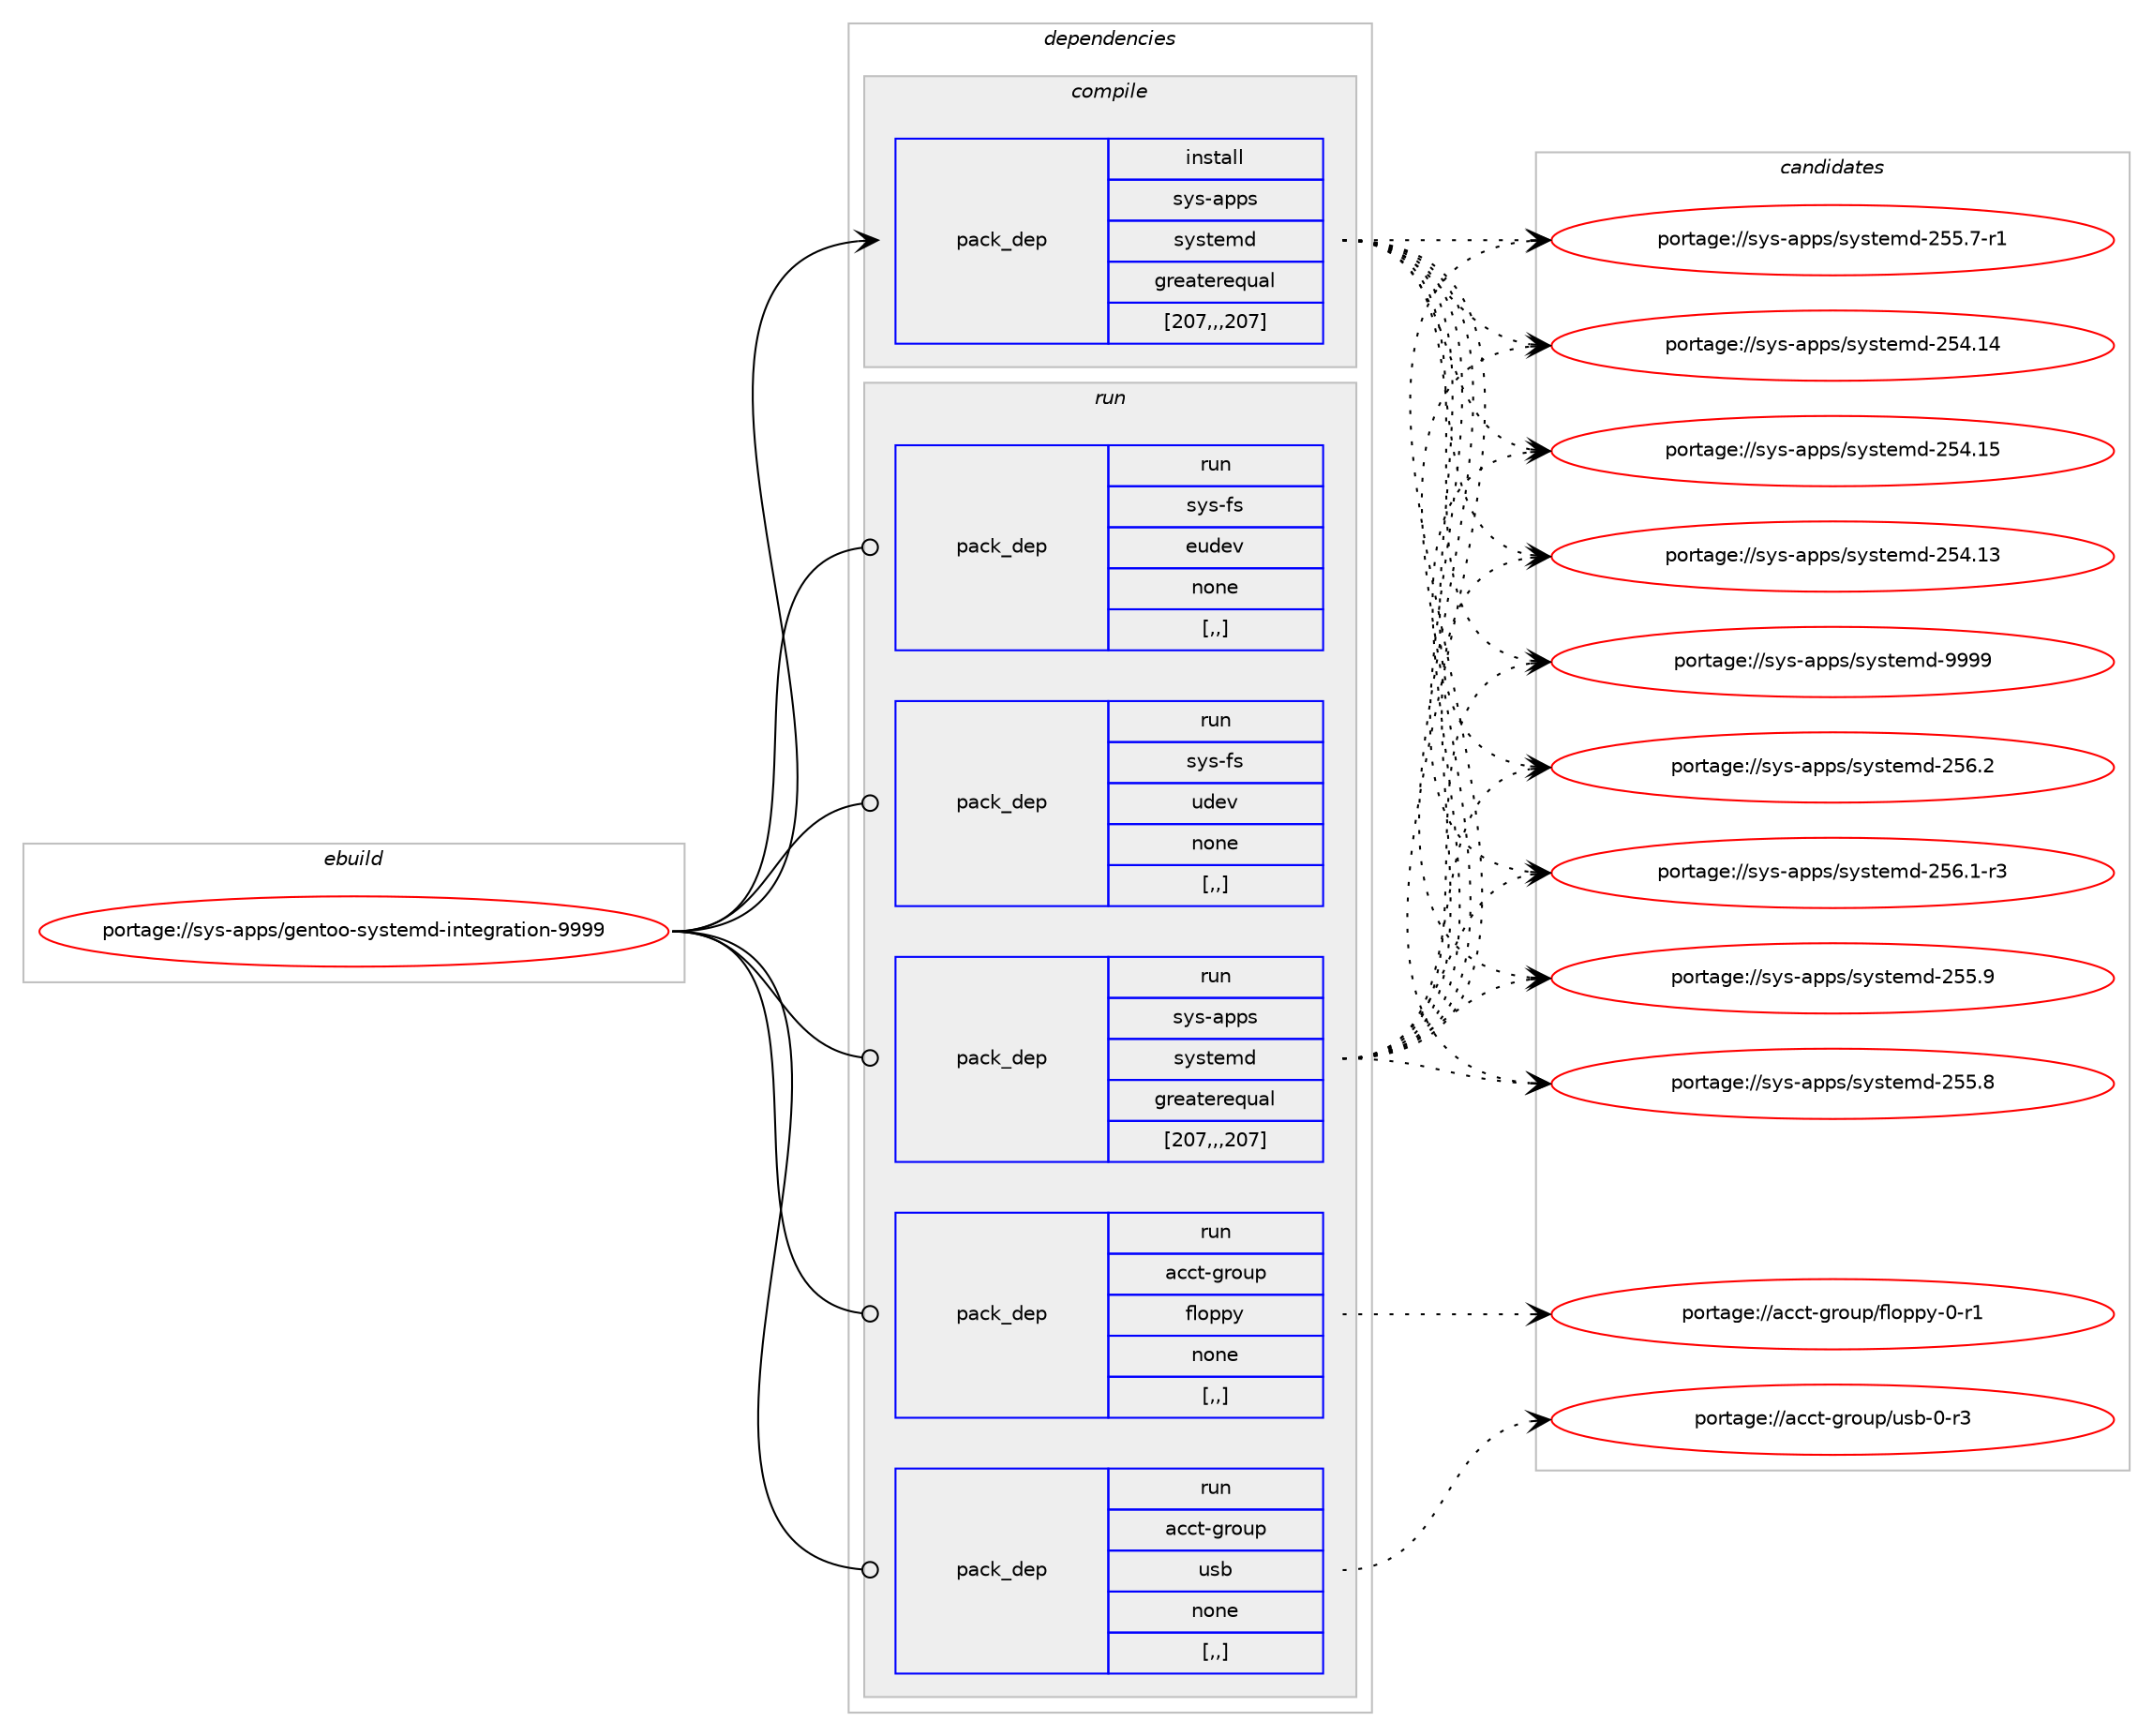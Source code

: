 digraph prolog {

# *************
# Graph options
# *************

newrank=true;
concentrate=true;
compound=true;
graph [rankdir=LR,fontname=Helvetica,fontsize=10,ranksep=1.5];#, ranksep=2.5, nodesep=0.2];
edge  [arrowhead=vee];
node  [fontname=Helvetica,fontsize=10];

# **********
# The ebuild
# **********

subgraph cluster_leftcol {
color=gray;
label=<<i>ebuild</i>>;
id [label="portage://sys-apps/gentoo-systemd-integration-9999", color=red, width=4, href="../sys-apps/gentoo-systemd-integration-9999.svg"];
}

# ****************
# The dependencies
# ****************

subgraph cluster_midcol {
color=gray;
label=<<i>dependencies</i>>;
subgraph cluster_compile {
fillcolor="#eeeeee";
style=filled;
label=<<i>compile</i>>;
subgraph pack304822 {
dependency418214 [label=<<TABLE BORDER="0" CELLBORDER="1" CELLSPACING="0" CELLPADDING="4" WIDTH="220"><TR><TD ROWSPAN="6" CELLPADDING="30">pack_dep</TD></TR><TR><TD WIDTH="110">install</TD></TR><TR><TD>sys-apps</TD></TR><TR><TD>systemd</TD></TR><TR><TD>greaterequal</TD></TR><TR><TD>[207,,,207]</TD></TR></TABLE>>, shape=none, color=blue];
}
id:e -> dependency418214:w [weight=20,style="solid",arrowhead="vee"];
}
subgraph cluster_compileandrun {
fillcolor="#eeeeee";
style=filled;
label=<<i>compile and run</i>>;
}
subgraph cluster_run {
fillcolor="#eeeeee";
style=filled;
label=<<i>run</i>>;
subgraph pack304823 {
dependency418215 [label=<<TABLE BORDER="0" CELLBORDER="1" CELLSPACING="0" CELLPADDING="4" WIDTH="220"><TR><TD ROWSPAN="6" CELLPADDING="30">pack_dep</TD></TR><TR><TD WIDTH="110">run</TD></TR><TR><TD>acct-group</TD></TR><TR><TD>floppy</TD></TR><TR><TD>none</TD></TR><TR><TD>[,,]</TD></TR></TABLE>>, shape=none, color=blue];
}
id:e -> dependency418215:w [weight=20,style="solid",arrowhead="odot"];
subgraph pack304824 {
dependency418216 [label=<<TABLE BORDER="0" CELLBORDER="1" CELLSPACING="0" CELLPADDING="4" WIDTH="220"><TR><TD ROWSPAN="6" CELLPADDING="30">pack_dep</TD></TR><TR><TD WIDTH="110">run</TD></TR><TR><TD>acct-group</TD></TR><TR><TD>usb</TD></TR><TR><TD>none</TD></TR><TR><TD>[,,]</TD></TR></TABLE>>, shape=none, color=blue];
}
id:e -> dependency418216:w [weight=20,style="solid",arrowhead="odot"];
subgraph pack304825 {
dependency418217 [label=<<TABLE BORDER="0" CELLBORDER="1" CELLSPACING="0" CELLPADDING="4" WIDTH="220"><TR><TD ROWSPAN="6" CELLPADDING="30">pack_dep</TD></TR><TR><TD WIDTH="110">run</TD></TR><TR><TD>sys-apps</TD></TR><TR><TD>systemd</TD></TR><TR><TD>greaterequal</TD></TR><TR><TD>[207,,,207]</TD></TR></TABLE>>, shape=none, color=blue];
}
id:e -> dependency418217:w [weight=20,style="solid",arrowhead="odot"];
subgraph pack304826 {
dependency418218 [label=<<TABLE BORDER="0" CELLBORDER="1" CELLSPACING="0" CELLPADDING="4" WIDTH="220"><TR><TD ROWSPAN="6" CELLPADDING="30">pack_dep</TD></TR><TR><TD WIDTH="110">run</TD></TR><TR><TD>sys-fs</TD></TR><TR><TD>eudev</TD></TR><TR><TD>none</TD></TR><TR><TD>[,,]</TD></TR></TABLE>>, shape=none, color=blue];
}
id:e -> dependency418218:w [weight=20,style="solid",arrowhead="odot"];
subgraph pack304827 {
dependency418219 [label=<<TABLE BORDER="0" CELLBORDER="1" CELLSPACING="0" CELLPADDING="4" WIDTH="220"><TR><TD ROWSPAN="6" CELLPADDING="30">pack_dep</TD></TR><TR><TD WIDTH="110">run</TD></TR><TR><TD>sys-fs</TD></TR><TR><TD>udev</TD></TR><TR><TD>none</TD></TR><TR><TD>[,,]</TD></TR></TABLE>>, shape=none, color=blue];
}
id:e -> dependency418219:w [weight=20,style="solid",arrowhead="odot"];
}
}

# **************
# The candidates
# **************

subgraph cluster_choices {
rank=same;
color=gray;
label=<<i>candidates</i>>;

subgraph choice304822 {
color=black;
nodesep=1;
choice1151211154597112112115471151211151161011091004557575757 [label="portage://sys-apps/systemd-9999", color=red, width=4,href="../sys-apps/systemd-9999.svg"];
choice115121115459711211211547115121115116101109100455053544650 [label="portage://sys-apps/systemd-256.2", color=red, width=4,href="../sys-apps/systemd-256.2.svg"];
choice1151211154597112112115471151211151161011091004550535446494511451 [label="portage://sys-apps/systemd-256.1-r3", color=red, width=4,href="../sys-apps/systemd-256.1-r3.svg"];
choice115121115459711211211547115121115116101109100455053534657 [label="portage://sys-apps/systemd-255.9", color=red, width=4,href="../sys-apps/systemd-255.9.svg"];
choice115121115459711211211547115121115116101109100455053534656 [label="portage://sys-apps/systemd-255.8", color=red, width=4,href="../sys-apps/systemd-255.8.svg"];
choice1151211154597112112115471151211151161011091004550535346554511449 [label="portage://sys-apps/systemd-255.7-r1", color=red, width=4,href="../sys-apps/systemd-255.7-r1.svg"];
choice11512111545971121121154711512111511610110910045505352464953 [label="portage://sys-apps/systemd-254.15", color=red, width=4,href="../sys-apps/systemd-254.15.svg"];
choice11512111545971121121154711512111511610110910045505352464952 [label="portage://sys-apps/systemd-254.14", color=red, width=4,href="../sys-apps/systemd-254.14.svg"];
choice11512111545971121121154711512111511610110910045505352464951 [label="portage://sys-apps/systemd-254.13", color=red, width=4,href="../sys-apps/systemd-254.13.svg"];
dependency418214:e -> choice1151211154597112112115471151211151161011091004557575757:w [style=dotted,weight="100"];
dependency418214:e -> choice115121115459711211211547115121115116101109100455053544650:w [style=dotted,weight="100"];
dependency418214:e -> choice1151211154597112112115471151211151161011091004550535446494511451:w [style=dotted,weight="100"];
dependency418214:e -> choice115121115459711211211547115121115116101109100455053534657:w [style=dotted,weight="100"];
dependency418214:e -> choice115121115459711211211547115121115116101109100455053534656:w [style=dotted,weight="100"];
dependency418214:e -> choice1151211154597112112115471151211151161011091004550535346554511449:w [style=dotted,weight="100"];
dependency418214:e -> choice11512111545971121121154711512111511610110910045505352464953:w [style=dotted,weight="100"];
dependency418214:e -> choice11512111545971121121154711512111511610110910045505352464952:w [style=dotted,weight="100"];
dependency418214:e -> choice11512111545971121121154711512111511610110910045505352464951:w [style=dotted,weight="100"];
}
subgraph choice304823 {
color=black;
nodesep=1;
choice979999116451031141111171124710210811111211212145484511449 [label="portage://acct-group/floppy-0-r1", color=red, width=4,href="../acct-group/floppy-0-r1.svg"];
dependency418215:e -> choice979999116451031141111171124710210811111211212145484511449:w [style=dotted,weight="100"];
}
subgraph choice304824 {
color=black;
nodesep=1;
choice97999911645103114111117112471171159845484511451 [label="portage://acct-group/usb-0-r3", color=red, width=4,href="../acct-group/usb-0-r3.svg"];
dependency418216:e -> choice97999911645103114111117112471171159845484511451:w [style=dotted,weight="100"];
}
subgraph choice304825 {
color=black;
nodesep=1;
choice1151211154597112112115471151211151161011091004557575757 [label="portage://sys-apps/systemd-9999", color=red, width=4,href="../sys-apps/systemd-9999.svg"];
choice115121115459711211211547115121115116101109100455053544650 [label="portage://sys-apps/systemd-256.2", color=red, width=4,href="../sys-apps/systemd-256.2.svg"];
choice1151211154597112112115471151211151161011091004550535446494511451 [label="portage://sys-apps/systemd-256.1-r3", color=red, width=4,href="../sys-apps/systemd-256.1-r3.svg"];
choice115121115459711211211547115121115116101109100455053534657 [label="portage://sys-apps/systemd-255.9", color=red, width=4,href="../sys-apps/systemd-255.9.svg"];
choice115121115459711211211547115121115116101109100455053534656 [label="portage://sys-apps/systemd-255.8", color=red, width=4,href="../sys-apps/systemd-255.8.svg"];
choice1151211154597112112115471151211151161011091004550535346554511449 [label="portage://sys-apps/systemd-255.7-r1", color=red, width=4,href="../sys-apps/systemd-255.7-r1.svg"];
choice11512111545971121121154711512111511610110910045505352464953 [label="portage://sys-apps/systemd-254.15", color=red, width=4,href="../sys-apps/systemd-254.15.svg"];
choice11512111545971121121154711512111511610110910045505352464952 [label="portage://sys-apps/systemd-254.14", color=red, width=4,href="../sys-apps/systemd-254.14.svg"];
choice11512111545971121121154711512111511610110910045505352464951 [label="portage://sys-apps/systemd-254.13", color=red, width=4,href="../sys-apps/systemd-254.13.svg"];
dependency418217:e -> choice1151211154597112112115471151211151161011091004557575757:w [style=dotted,weight="100"];
dependency418217:e -> choice115121115459711211211547115121115116101109100455053544650:w [style=dotted,weight="100"];
dependency418217:e -> choice1151211154597112112115471151211151161011091004550535446494511451:w [style=dotted,weight="100"];
dependency418217:e -> choice115121115459711211211547115121115116101109100455053534657:w [style=dotted,weight="100"];
dependency418217:e -> choice115121115459711211211547115121115116101109100455053534656:w [style=dotted,weight="100"];
dependency418217:e -> choice1151211154597112112115471151211151161011091004550535346554511449:w [style=dotted,weight="100"];
dependency418217:e -> choice11512111545971121121154711512111511610110910045505352464953:w [style=dotted,weight="100"];
dependency418217:e -> choice11512111545971121121154711512111511610110910045505352464952:w [style=dotted,weight="100"];
dependency418217:e -> choice11512111545971121121154711512111511610110910045505352464951:w [style=dotted,weight="100"];
}
subgraph choice304826 {
color=black;
nodesep=1;
}
subgraph choice304827 {
color=black;
nodesep=1;
}
}

}
